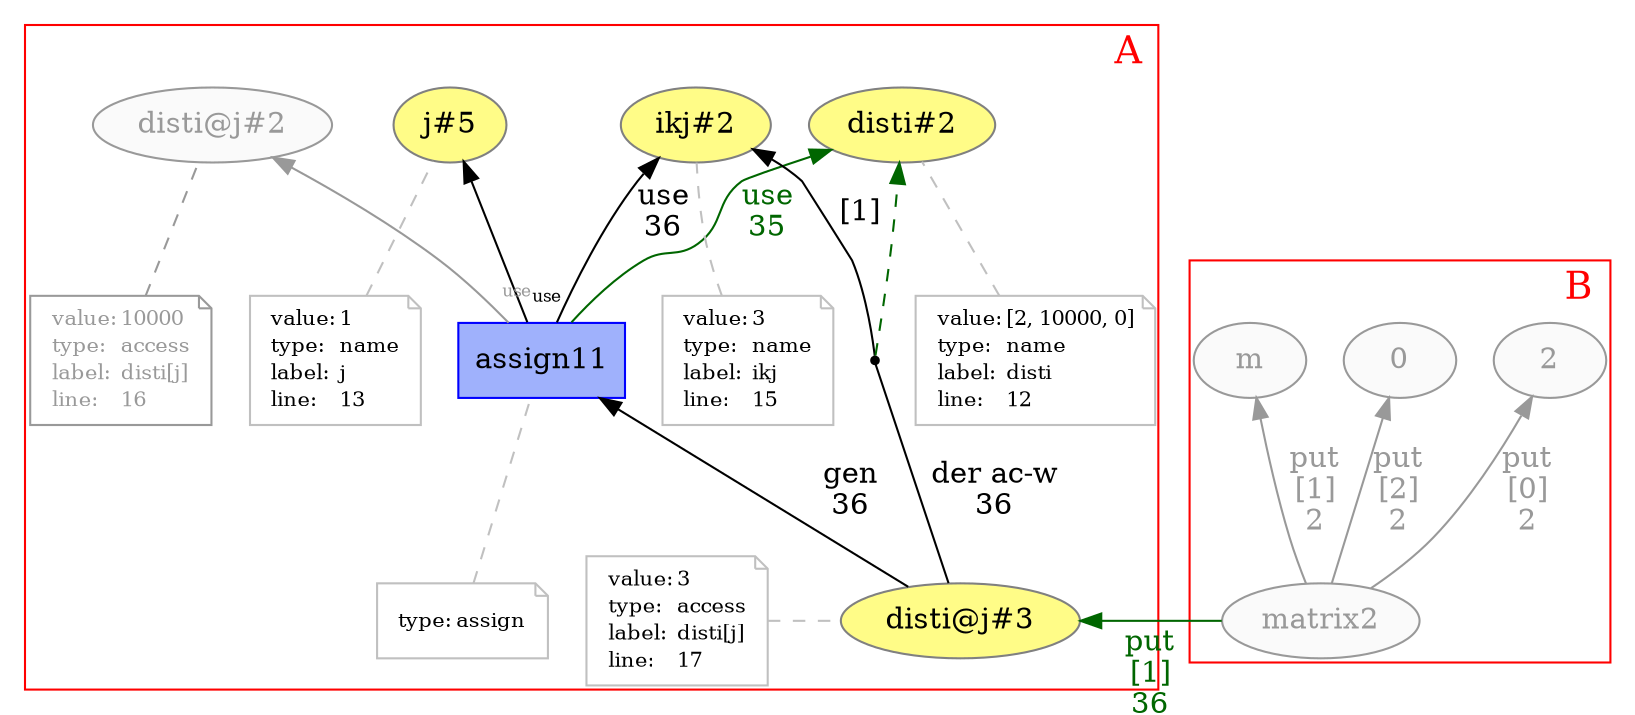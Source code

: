 digraph "PROV" { size="16,12"; rankdir="BT";
newrank=true;
splines = "spline"

subgraph cluster_0 {
    labeljust="r"
    labelloc="b"
    margin="2"
    color = "red"
    fontcolor = "red"
    fontsize = "18"
    label = "A";
    "g/disti@j#3"; "g/disti@j#3-attrs"
    "g/assign11"; "g/assign11-attrs"
    "g/ikj#2"; "g/ikj#2-attrs"
    "g/j#5"; "g/j#5-attrs"
    "g/disti@j#2"; "g/disti@j#2-attrs"
    "g/disti#2"; "g/disti#2-attrs"
    "bn0"
    
//    {rank=same "g/disti@j#3" "g/disti@j#3-attrs"}
    {rank=same "g/disti#2" "g/ikj#2"}
}
subgraph cluster_1 {
    ranksep = "0.1"
    labeljust="r"
    labelloc="b"
    margin="2"
    color = "red"
    fontcolor = "red"
    fontsize = "18"
    label = "B";
    "g/matrix2"
    "g/m"
    "g/0"
    "g/2"
}

"g/m" [fillcolor="#FAFAFA",color="#999999",style="filled",fontcolor="#999999",label="m",URL="g/m"]
"g/0" [fillcolor="#FAFAFA",color="#999999",style="filled",fontcolor="#999999",label="0",URL="g/0"]
"g/2" [fillcolor="#FAFAFA",color="#999999",style="filled",fontcolor="#999999",label="2",URL="g/2"]
"g/matrix2" [fillcolor="#FAFAFA",color="#999999",style="filled",fontcolor="#999999",label="matrix2",URL="g/matrix2"]
"g/matrix2" -> "g/2" [labelfontsize="8",labeldistance="1.5",color="#999999",labelangle="60.0",rotation="20",label="put
[0]
2",fontcolor="#999999"]
"g/matrix2" -> "g/m" [labelfontsize="8",labeldistance="1.5",color="#999999",labelangle="60.0",rotation="20",label="put
[1]
2",fontcolor="#999999"]
"g/matrix2" -> "g/0" [labelfontsize="8",labeldistance="1.5",color="#999999",labelangle="60.0",rotation="20",label="put
[2]
2",fontcolor="#999999"]
"g/disti#2" [fillcolor="#FFFC87",color="#808080",style="filled",label="disti#2",URL="g/disti#2"]
"g/disti#2-attrs" [color="gray",shape="note",fontsize="10",fontcolor="black",label=<<TABLE cellpadding="0" border="0">
	<TR>
	    <TD align="left">value:</TD>
	    <TD align="left">[2, 10000, 0]</TD>
	</TR>
	<TR>
	    <TD align="left">type:</TD>
	    <TD align="left">name</TD>
	</TR>
	<TR>
	    <TD align="left">label:</TD>
	    <TD align="left">disti</TD>
	</TR>
	<TR>
	    <TD align="left">line:</TD>
	    <TD align="left">12</TD>
	</TR>
</TABLE>>]
"g/disti#2-attrs" -> "g/disti#2" [color="gray",style="dashed",arrowhead="none"]
"g/j#5" [fillcolor="#FFFC87",color="#808080",style="filled",label="j#5",URL="g/j#5"]
"g/j#5-attrs" [color="gray",shape="note",fontsize="10",fontcolor="black",label=<<TABLE cellpadding="0" border="0">
	<TR>
	    <TD align="left">value:</TD>
	    <TD align="left">1</TD>
	</TR>
	<TR>
	    <TD align="left">type:</TD>
	    <TD align="left">name</TD>
	</TR>
	<TR>
	    <TD align="left">label:</TD>
	    <TD align="left">j</TD>
	</TR>
	<TR>
	    <TD align="left">line:</TD>
	    <TD align="left">13</TD>
	</TR>
</TABLE>>]
"g/j#5-attrs" -> "g/j#5" [color="gray",style="dashed",arrowhead="none"]
"g/ikj#2" [fillcolor="#FFFC87",color="#808080",style="filled",label="ikj#2",URL="g/ikj#2"]
"g/ikj#2-attrs" [color="gray",shape="note",fontsize="10",fontcolor="black",label=<<TABLE cellpadding="0" border="0">
	<TR>
	    <TD align="left">value:</TD>
	    <TD align="left">3</TD>
	</TR>
	<TR>
	    <TD align="left">type:</TD>
	    <TD align="left">name</TD>
	</TR>
	<TR>
	    <TD align="left">label:</TD>
	    <TD align="left">ikj</TD>
	</TR>
	<TR>
	    <TD align="left">line:</TD>
	    <TD align="left">15</TD>
	</TR>
</TABLE>>]
"g/ikj#2-attrs" -> "g/ikj#2" [color="gray",style="dashed",arrowhead="none"]
"g/disti@j#2" [fillcolor="#FAFAFA",color="#999999",style="filled",fontcolor="#999999",label="disti@j#2",URL="g/disti@j#2"]
"g/disti@j#2-attrs" [color="#999999",shape="note",fontsize="10",fontcolor="#999999",label=<<TABLE cellpadding="0" border="0">
	<TR>
	    <TD align="left">value:</TD>
	    <TD align="left">10000</TD>
	</TR>
	<TR>
	    <TD align="left">type:</TD>
	    <TD align="left">access</TD>
	</TR>
	<TR>
	    <TD align="left">label:</TD>
	    <TD align="left">disti[j]</TD>
	</TR>
	<TR>
	    <TD align="left">line:</TD>
	    <TD align="left">16</TD>
	</TR>
</TABLE>>]
"g/disti@j#2-attrs" -> "g/disti@j#2" [color="#999999",style="dashed",arrowhead="none",fontcolor="#999999"]
"g/matrix2" -> "g/disti@j#3" [labelfontsize="8",labeldistance="1.5",color="#006600",labelangle="60.0",rotation="20",label="put
[1]
36",fontcolor="#006600"]
"g/assign11" -> "g/disti#2" [labelfontsize="8",labeldistance="1.5",color="#006600",labelangle="60.0",rotation="20",label="use
35",fontcolor="#006600"]
"g/disti@j#3" [fillcolor="#FFFC87",color="#808080",style="filled",label="disti@j#3",URL="g/disti@j#3"]
"g/disti@j#3-attrs" [color="gray",shape="note",fontsize="10",fontcolor="black",label=<<TABLE cellpadding="0" border="0">
	<TR>
	    <TD align="left">value:</TD>
	    <TD align="left">3</TD>
	</TR>
	<TR>
	    <TD align="left">type:</TD>
	    <TD align="left">access</TD>
	</TR>
	<TR>
	    <TD align="left">label:</TD>
	    <TD align="left">disti[j]</TD>
	</TR>
	<TR>
	    <TD align="left">line:</TD>
	    <TD align="left">17</TD>
	</TR>
</TABLE>>]
"g/disti@j#3-attrs" -> "g/disti@j#3" [color="gray",style="dashed",arrowhead="none"]
"g/assign11" [fillcolor="#9FB1FC",color="#0000FF",shape="polygon",sides="4",style="filled",label="assign11",URL="g/assign11"]
"g/assign11-attrs" [color="gray",shape="note",fontsize="10",fontcolor="black",label=<<TABLE cellpadding="0" border="0">
	<TR>
	    <TD align="left">type:</TD>
	    <TD align="left">assign</TD>
	</TR>
</TABLE>>]
"g/assign11-attrs" -> "g/assign11" [color="gray",style="dashed",arrowhead="none"]
"bn0" [shape="point",label=""]
"g/disti@j#3" -> "bn0" [labelfontsize="8",labeldistance="1.5",color="black",labelangle="60.0",rotation="20",label="der ac-w
36",arrowhead="none"]
"bn0" -> "g/disti#2" [color="#006600",style="dashed"]
"bn0" -> "g/ikj#2" [labelfontsize="8",labeldistance="1.5",color="black",labelangle="60.0",rotation="20",label="[1]"]
"g/assign11" -> "g/j#5" [labelfontsize="8",labeldistance="1.5",labelangle="60.0",rotation="20",taillabel="use"]
"g/assign11" -> "g/disti@j#2" [labelfontsize="8",labeldistance="1.5",labelangle="60.0",rotation="20",taillabel="use",fontcolor="#999999",color="#999999"]

{rank=same "g/matrix2" "g/disti@j#3" "g/disti@j#3-attrs"}
"g/assign11" -> "g/ikj#2" [labelfontsize="8",labeldistance="1.5",color="black",labelangle="60.0",rotation="20",label="use
36"]
"g/disti@j#3" -> "g/assign11" [labelfontsize="8",labeldistance="1.5",color="black",labelangle="60.0",rotation="20",label="gen
36"]
}